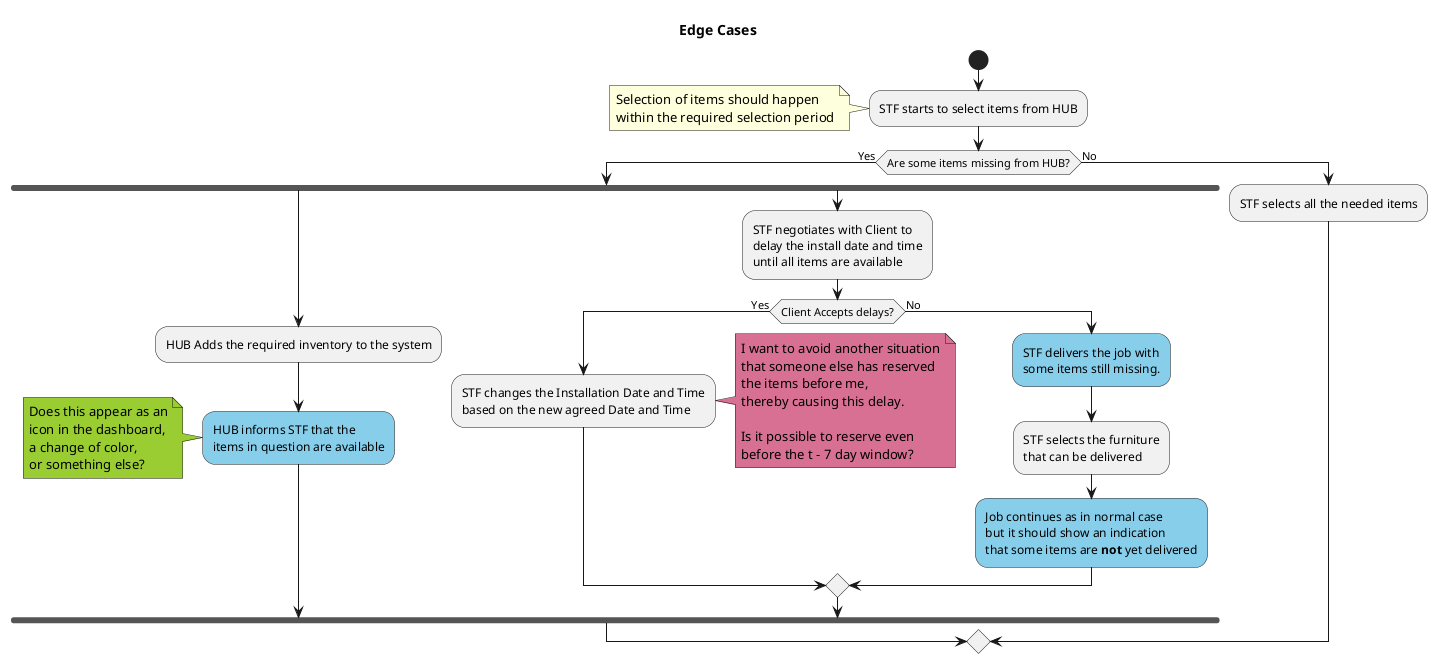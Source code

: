 ' Contains edge cases once some or all inventory items are missing
' during the date of Installation


@startuml
    title Edge Cases
    start
    
    :STF starts to select items from HUB;
    note
        Selection of items should happen
        within the required selection period
    end note

    if (Are some items missing from HUB?) then (Yes)
        fork
            :HUB Adds the required inventory to the system;
            #SkyBlue:HUB informs STF that the
            items in question are available;
            note #YellowGreen
                Does this appear as an
                icon in the dashboard,
                a change of color, 
                or something else?
            end note
        fork again
            :STF negotiates with Client to
            delay the install date and time
            until all items are available;

            if (Client Accepts delays?) then (Yes)
                :STF changes the Installation Date and Time
                based on the new agreed Date and Time;

                note right #PaleVioletRed
                    I want to avoid another situation
                    that someone else has reserved
                    the items before me,
                    thereby causing this delay.

                    Is it possible to reserve even
                    before the t - 7 day window?
                end note
            else (No)
                #SkyBlue:STF delivers the job with
                some items still missing.;

                :STF selects the furniture
                that can be delivered;

                #SkyBlue:Job continues as in normal case
                but it should show an indication
                that some items are **not** yet delivered;
            endif
        end fork

    else (No)
        :STF selects all the needed items;
    endif

@enduml